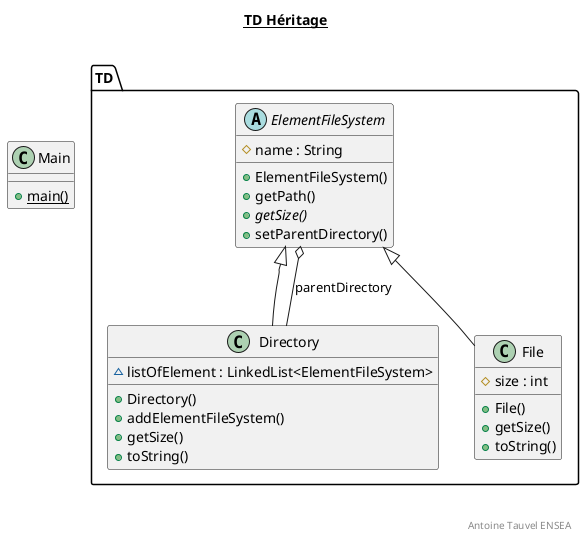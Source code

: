 @startuml

title __TD Héritage__\n

  namespace TD {
    class Directory {
        ~ listOfElement : LinkedList<ElementFileSystem>
        + Directory()
        + addElementFileSystem()
        + getSize()
        + toString()
    }
  }
  

  namespace TD  {
    abstract class ElementFileSystem {
        # name : String
        + ElementFileSystem()
        + getPath()
        {abstract} + getSize()
        + setParentDirectory()
    }
  }
  

  namespace TD  {
    class File {
        # size : int
        + File()
        + getSize()
        + toString()
    }
  }
  

    class Main {
        {static} + main()
    }


  TD.Directory -up-|> TD.ElementFileSystem
  TD.ElementFileSystem o-- TD.Directory : parentDirectory
  TD.File -up-|> TD.ElementFileSystem


right footer


Antoine Tauvel ENSEA
endfooter

@enduml
